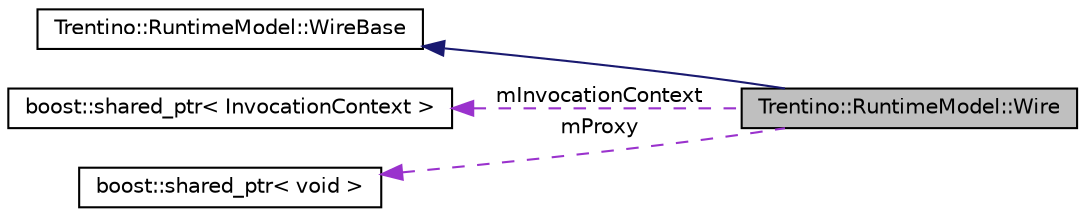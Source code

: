 digraph G
{
  edge [fontname="Helvetica",fontsize="10",labelfontname="Helvetica",labelfontsize="10"];
  node [fontname="Helvetica",fontsize="10",shape=record];
  rankdir="LR";
  Node1 [label="Trentino::RuntimeModel::Wire",height=0.2,width=0.4,color="black", fillcolor="grey75", style="filled" fontcolor="black"];
  Node2 -> Node1 [dir="back",color="midnightblue",fontsize="10",style="solid",fontname="Helvetica"];
  Node2 [label="Trentino::RuntimeModel::WireBase",height=0.2,width=0.4,color="black", fillcolor="white", style="filled",URL="$class_trentino_1_1_runtime_model_1_1_wire_base.html",tooltip="A wire connects a reference and service and stores the proxy that is used to execute calls over this ..."];
  Node3 -> Node1 [dir="back",color="darkorchid3",fontsize="10",style="dashed",label=" mInvocationContext" ,fontname="Helvetica"];
  Node3 [label="boost::shared_ptr\< InvocationContext \>",height=0.2,width=0.4,color="black", fillcolor="white", style="filled",URL="$classboost_1_1shared__ptr.html"];
  Node4 -> Node1 [dir="back",color="darkorchid3",fontsize="10",style="dashed",label=" mProxy" ,fontname="Helvetica"];
  Node4 [label="boost::shared_ptr\< void \>",height=0.2,width=0.4,color="black", fillcolor="white", style="filled",URL="$classboost_1_1shared__ptr.html"];
}
